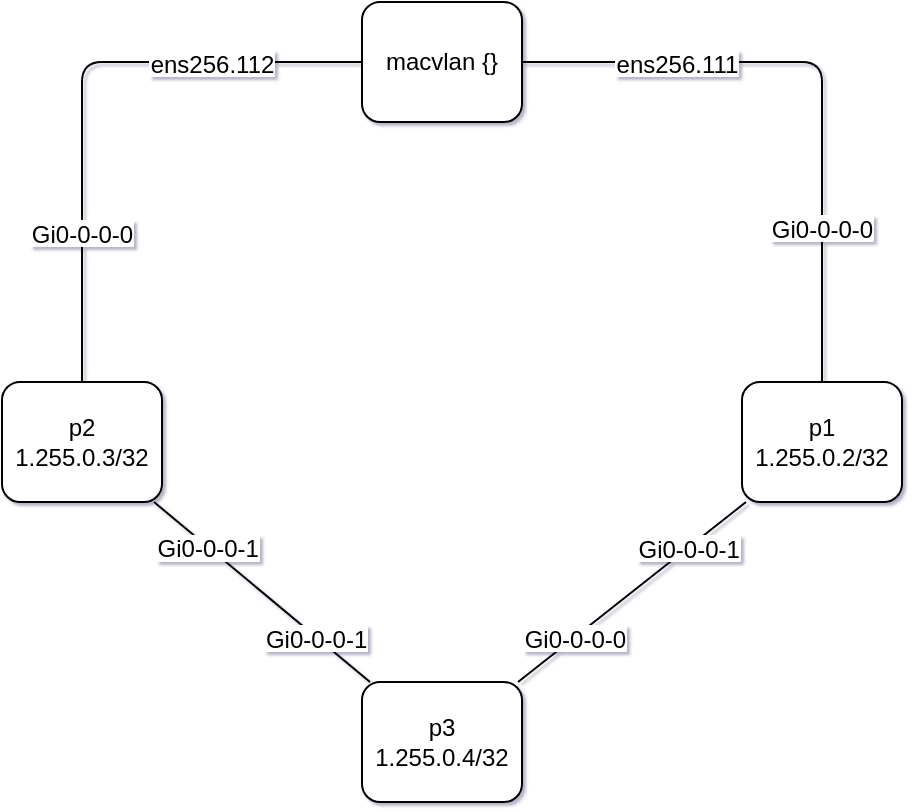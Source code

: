 <mxfile compressed="false">
    <diagram id="Topology" name="Topology">
        <mxGraphModel dx="615" dy="1613" grid="1" gridSize="10" guides="1" tooltips="1" connect="1" arrows="1" fold="1" page="1" pageScale="1" pageWidth="827" pageHeight="1169" math="0" shadow="1">
            <root>
                <mxCell id="0"/>
                <mxCell id="1" parent="0"/>
                <object label="p1 1.255.0.2/32" id="p1">
                    <mxCell style="rounded=1;whiteSpace=wrap;html=1;" parent="1" vertex="1">
                        <mxGeometry x="410" y="80" width="80" height="60" as="geometry"/>
                    </mxCell>
                </object>
                <object label="macvlan {}" id="macvlan">
                    <mxCell style="rounded=1;whiteSpace=wrap;html=1;" parent="1" vertex="1">
                        <mxGeometry x="220" y="-110" width="80" height="60" as="geometry"/>
                    </mxCell>
                </object>
                <object label="" src_label="Gi0-0-0-0" trgt_label="ens256.111" source="p1" target="macvlan" id="df6b2d740284f2c137f4a776f59716a8">
                    <mxCell style="endArrow=none;" parent="1" source="p1" target="macvlan" edge="1">
                        <mxGeometry relative="1" as="geometry">
                            <Array as="points">
                                <mxPoint x="450" y="-80"/>
                            </Array>
                        </mxGeometry>
                    </mxCell>
                </object>
                <mxCell id="df6b2d740284f2c137f4a776f59716a8-src" value="Gi0-0-0-0" style="labelBackgroundColor=#ffffff;;" parent="df6b2d740284f2c137f4a776f59716a8" vertex="1" connectable="0">
                    <mxGeometry x="-0.5" relative="1" as="geometry">
                        <mxPoint as="offset"/>
                    </mxGeometry>
                </mxCell>
                <mxCell id="df6b2d740284f2c137f4a776f59716a8-trgt" value="ens256.111" style="labelBackgroundColor=#ffffff;;" parent="df6b2d740284f2c137f4a776f59716a8" vertex="1" connectable="0">
                    <mxGeometry x="0.5" relative="-1" as="geometry">
                        <mxPoint as="offset"/>
                    </mxGeometry>
                </mxCell>
                <object label="p2 1.255.0.3/32" id="p2">
                    <mxCell style="rounded=1;whiteSpace=wrap;html=1;" parent="1" vertex="1">
                        <mxGeometry x="40" y="80" width="80" height="60" as="geometry"/>
                    </mxCell>
                </object>
                <object label="" src_label="Gi0-0-0-0" trgt_label="ens256.112" source="p2" target="macvlan" id="9be69927715aade5762de81c5b7b0865">
                    <mxCell style="endArrow=none;" edge="1" parent="1" source="p2" target="macvlan">
                        <mxGeometry relative="1" as="geometry">
                            <Array as="points">
                                <mxPoint x="80" y="-80"/>
                            </Array>
                        </mxGeometry>
                    </mxCell>
                </object>
                <mxCell id="9be69927715aade5762de81c5b7b0865-src" value="Gi0-0-0-0" style="labelBackgroundColor=#ffffff;;" connectable="0" vertex="1" parent="9be69927715aade5762de81c5b7b0865">
                    <mxGeometry x="-0.5" relative="1" as="geometry">
                        <mxPoint as="offset"/>
                    </mxGeometry>
                </mxCell>
                <mxCell id="9be69927715aade5762de81c5b7b0865-trgt" value="ens256.112" style="labelBackgroundColor=#ffffff;;" connectable="0" vertex="1" parent="9be69927715aade5762de81c5b7b0865">
                    <mxGeometry x="0.5" relative="-1" as="geometry">
                        <mxPoint as="offset"/>
                    </mxGeometry>
                </mxCell>
                <object label="p3 1.255.0.4/32" id="p3">
                    <mxCell style="rounded=1;whiteSpace=wrap;html=1;" parent="1" vertex="1">
                        <mxGeometry x="220" y="230" width="80" height="60" as="geometry"/>
                    </mxCell>
                </object>
                <object label="" src_label="Gi0-0-0-1" trgt_label="Gi0-0-0-0" source="p1" target="p3" id="a57ddbb104f318767c53ebaeb00d2aca">
                    <mxCell style="endArrow=none;" edge="1" parent="1" source="p1" target="p3">
                        <mxGeometry relative="1" as="geometry"/>
                    </mxCell>
                </object>
                <mxCell id="a57ddbb104f318767c53ebaeb00d2aca-src" value="Gi0-0-0-1" style="labelBackgroundColor=#ffffff;;" connectable="0" vertex="1" parent="a57ddbb104f318767c53ebaeb00d2aca">
                    <mxGeometry x="-0.5" relative="1" as="geometry">
                        <mxPoint as="offset"/>
                    </mxGeometry>
                </mxCell>
                <mxCell id="a57ddbb104f318767c53ebaeb00d2aca-trgt" value="Gi0-0-0-0" style="labelBackgroundColor=#ffffff;;" connectable="0" vertex="1" parent="a57ddbb104f318767c53ebaeb00d2aca">
                    <mxGeometry x="0.5" relative="-1" as="geometry">
                        <mxPoint as="offset"/>
                    </mxGeometry>
                </mxCell>
                <object label="" src_label="Gi0-0-0-1" trgt_label="Gi0-0-0-1" source="p2" target="p3" id="cde05ff3e8d3f89b35e18fd1287fd90f">
                    <mxCell style="endArrow=none;" parent="1" source="p2" target="p3" edge="1">
                        <mxGeometry relative="1" as="geometry"/>
                    </mxCell>
                </object>
                <mxCell id="cde05ff3e8d3f89b35e18fd1287fd90f-src" value="Gi0-0-0-1" style="labelBackgroundColor=#ffffff;;" parent="cde05ff3e8d3f89b35e18fd1287fd90f" vertex="1" connectable="0">
                    <mxGeometry x="-0.5" relative="1" as="geometry">
                        <mxPoint as="offset"/>
                    </mxGeometry>
                </mxCell>
                <mxCell id="cde05ff3e8d3f89b35e18fd1287fd90f-trgt" value="Gi0-0-0-1" style="labelBackgroundColor=#ffffff;;" parent="cde05ff3e8d3f89b35e18fd1287fd90f" vertex="1" connectable="0">
                    <mxGeometry x="0.5" relative="-1" as="geometry">
                        <mxPoint as="offset"/>
                    </mxGeometry>
                </mxCell>
            </root>
        </mxGraphModel>
    </diagram>
</mxfile>